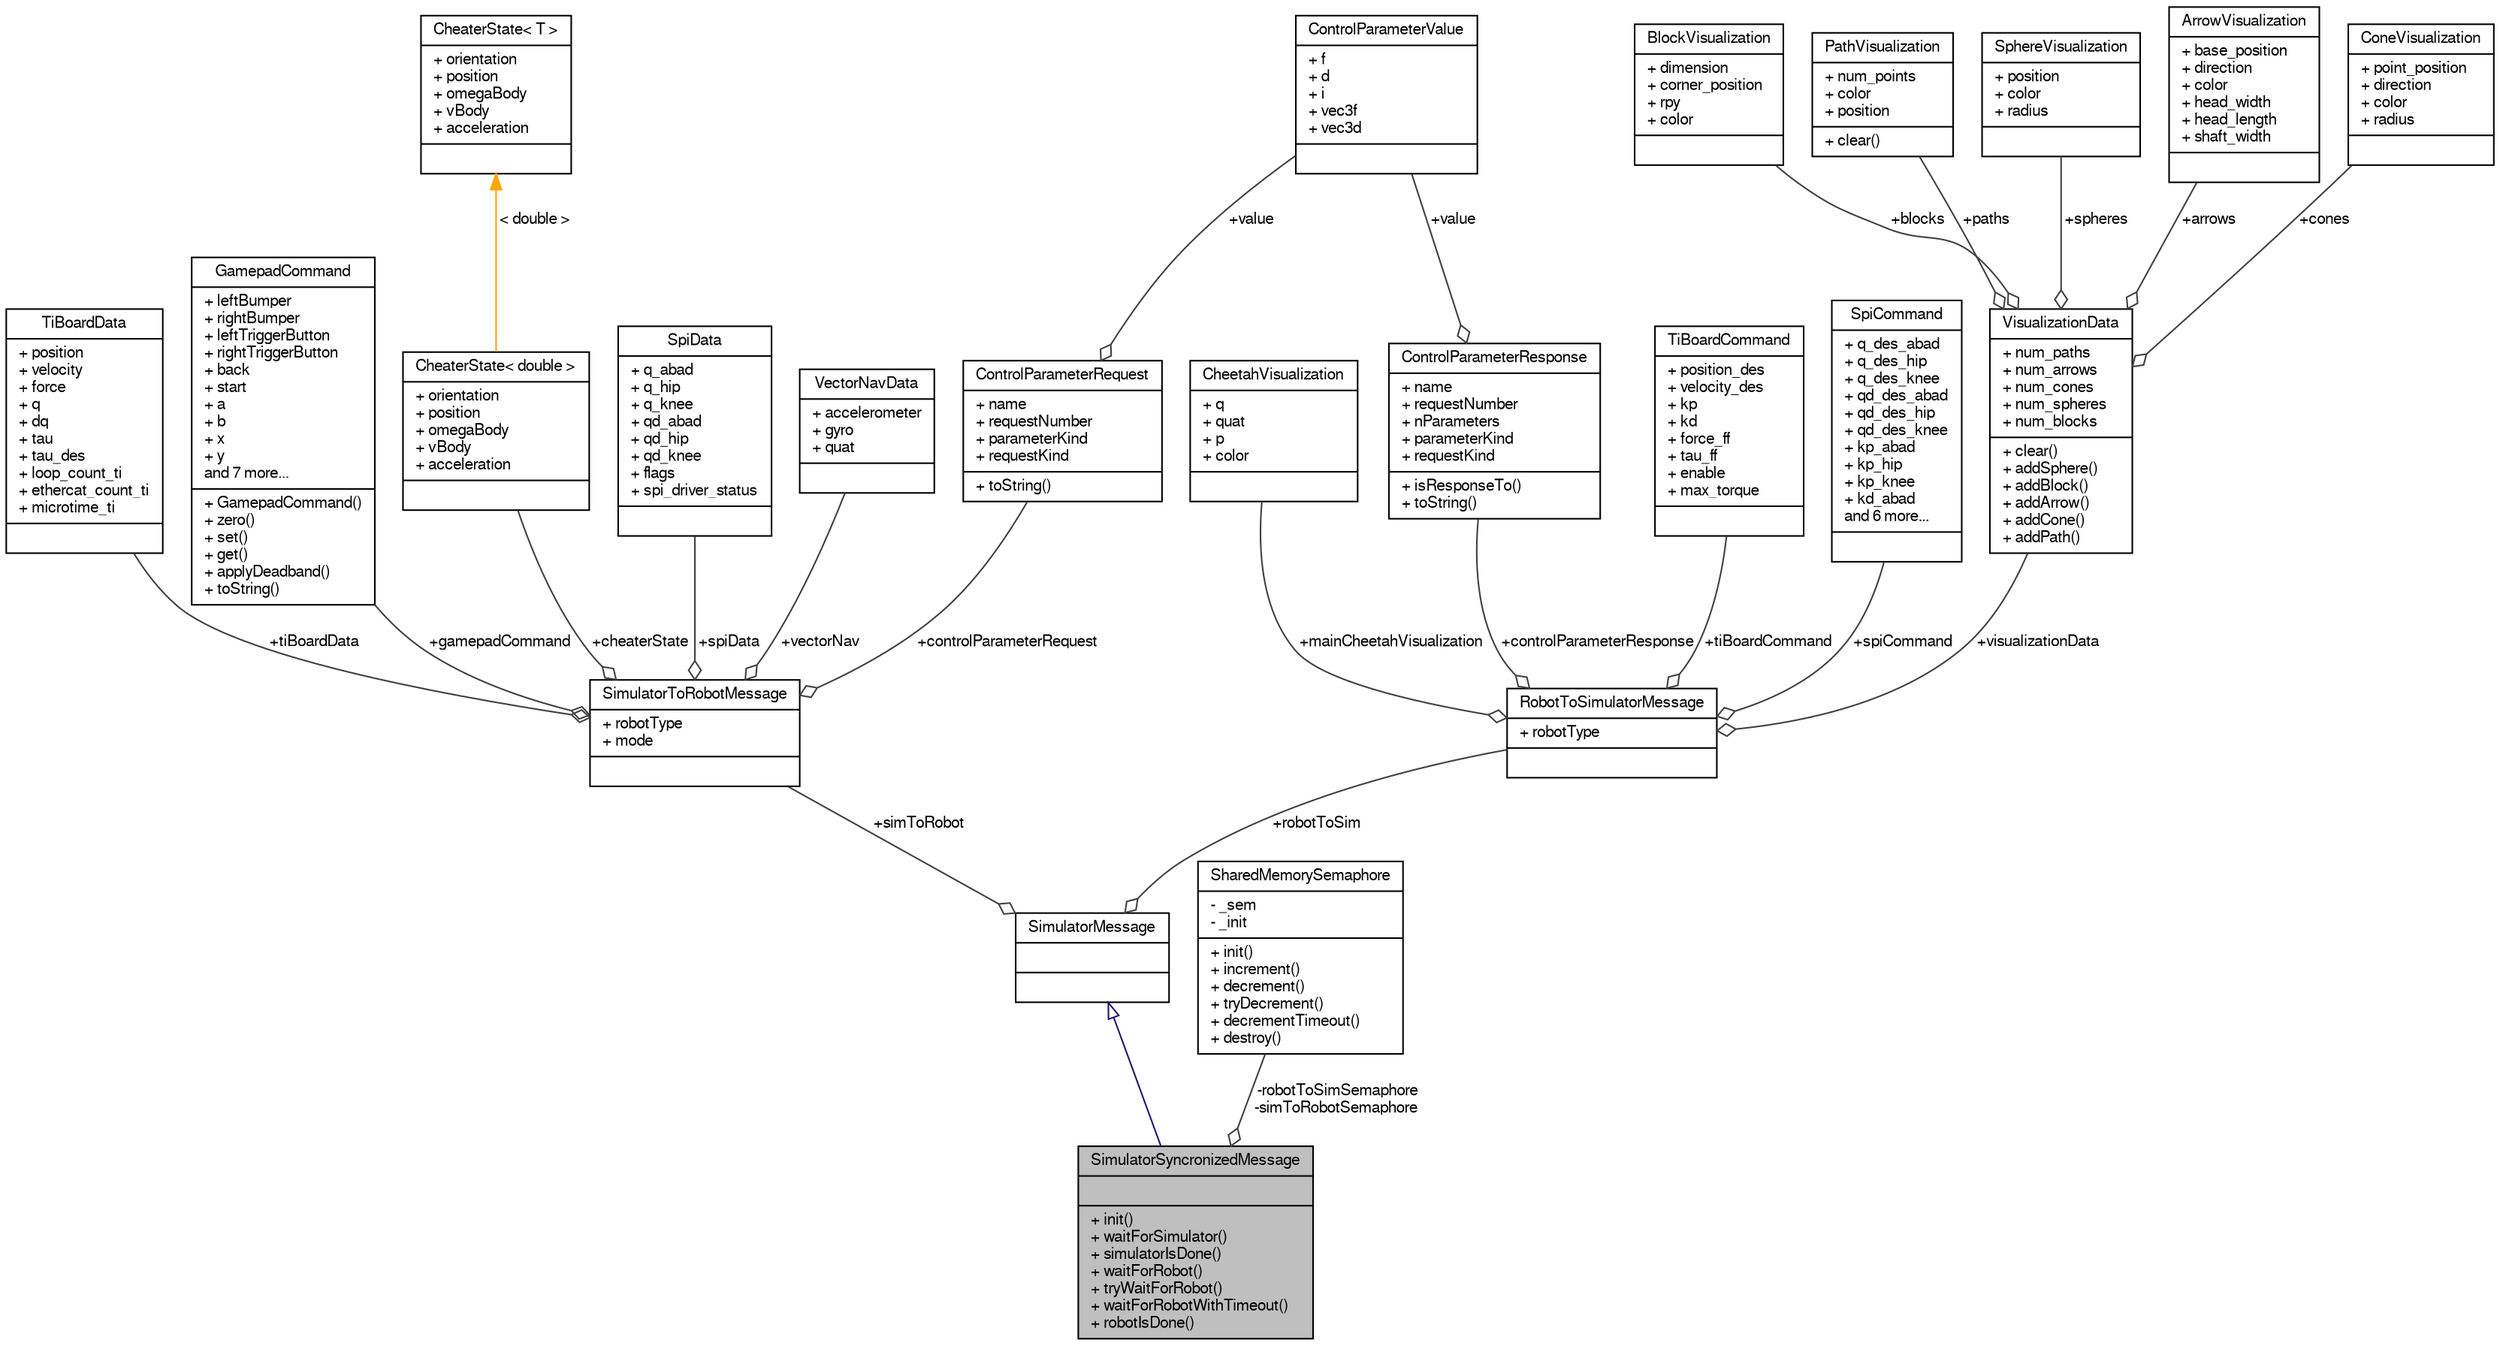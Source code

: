 digraph "SimulatorSyncronizedMessage"
{
  edge [fontname="FreeSans",fontsize="10",labelfontname="FreeSans",labelfontsize="10"];
  node [fontname="FreeSans",fontsize="10",shape=record];
  Node1 [label="{SimulatorSyncronizedMessage\n||+ init()\l+ waitForSimulator()\l+ simulatorIsDone()\l+ waitForRobot()\l+ tryWaitForRobot()\l+ waitForRobotWithTimeout()\l+ robotIsDone()\l}",height=0.2,width=0.4,color="black", fillcolor="grey75", style="filled", fontcolor="black"];
  Node2 -> Node1 [dir="back",color="midnightblue",fontsize="10",style="solid",arrowtail="onormal",fontname="FreeSans"];
  Node2 [label="{SimulatorMessage\n||}",height=0.2,width=0.4,color="black", fillcolor="white", style="filled",URL="$d6/d14/struct_simulator_message.html"];
  Node3 -> Node2 [color="grey25",fontsize="10",style="solid",label=" +robotToSim" ,arrowhead="odiamond",fontname="FreeSans"];
  Node3 [label="{RobotToSimulatorMessage\n|+ robotType\l|}",height=0.2,width=0.4,color="black", fillcolor="white", style="filled",URL="$df/dc1/struct_robot_to_simulator_message.html"];
  Node4 -> Node3 [color="grey25",fontsize="10",style="solid",label=" +controlParameterResponse" ,arrowhead="odiamond",fontname="FreeSans"];
  Node4 [label="{ControlParameterResponse\n|+ name\l+ requestNumber\l+ nParameters\l+ parameterKind\l+ requestKind\l|+ isResponseTo()\l+ toString()\l}",height=0.2,width=0.4,color="black", fillcolor="white", style="filled",URL="$d4/d34/struct_control_parameter_response.html"];
  Node5 -> Node4 [color="grey25",fontsize="10",style="solid",label=" +value" ,arrowhead="odiamond",fontname="FreeSans"];
  Node5 [label="{ControlParameterValue\n|+ f\l+ d\l+ i\l+ vec3f\l+ vec3d\l|}",height=0.2,width=0.4,color="black", fillcolor="white", style="filled",URL="$df/df2/union_control_parameter_value.html"];
  Node6 -> Node3 [color="grey25",fontsize="10",style="solid",label=" +mainCheetahVisualization" ,arrowhead="odiamond",fontname="FreeSans"];
  Node6 [label="{CheetahVisualization\n|+ q\l+ quat\l+ p\l+ color\l|}",height=0.2,width=0.4,color="black", fillcolor="white", style="filled",URL="$d0/d6d/struct_cheetah_visualization.html"];
  Node7 -> Node3 [color="grey25",fontsize="10",style="solid",label=" +visualizationData" ,arrowhead="odiamond",fontname="FreeSans"];
  Node7 [label="{VisualizationData\n|+ num_paths\l+ num_arrows\l+ num_cones\l+ num_spheres\l+ num_blocks\l|+ clear()\l+ addSphere()\l+ addBlock()\l+ addArrow()\l+ addCone()\l+ addPath()\l}",height=0.2,width=0.4,color="black", fillcolor="white", style="filled",URL="$d3/d60/struct_visualization_data.html"];
  Node8 -> Node7 [color="grey25",fontsize="10",style="solid",label=" +arrows" ,arrowhead="odiamond",fontname="FreeSans"];
  Node8 [label="{ArrowVisualization\n|+ base_position\l+ direction\l+ color\l+ head_width\l+ head_length\l+ shaft_width\l|}",height=0.2,width=0.4,color="black", fillcolor="white", style="filled",URL="$d4/d7b/struct_arrow_visualization.html"];
  Node9 -> Node7 [color="grey25",fontsize="10",style="solid",label=" +cones" ,arrowhead="odiamond",fontname="FreeSans"];
  Node9 [label="{ConeVisualization\n|+ point_position\l+ direction\l+ color\l+ radius\l|}",height=0.2,width=0.4,color="black", fillcolor="white", style="filled",URL="$df/da6/struct_cone_visualization.html"];
  Node10 -> Node7 [color="grey25",fontsize="10",style="solid",label=" +blocks" ,arrowhead="odiamond",fontname="FreeSans"];
  Node10 [label="{BlockVisualization\n|+ dimension\l+ corner_position\l+ rpy\l+ color\l|}",height=0.2,width=0.4,color="black", fillcolor="white", style="filled",URL="$d5/d38/struct_block_visualization.html"];
  Node11 -> Node7 [color="grey25",fontsize="10",style="solid",label=" +paths" ,arrowhead="odiamond",fontname="FreeSans"];
  Node11 [label="{PathVisualization\n|+ num_points\l+ color\l+ position\l|+ clear()\l}",height=0.2,width=0.4,color="black", fillcolor="white", style="filled",URL="$d1/d06/struct_path_visualization.html"];
  Node12 -> Node7 [color="grey25",fontsize="10",style="solid",label=" +spheres" ,arrowhead="odiamond",fontname="FreeSans"];
  Node12 [label="{SphereVisualization\n|+ position\l+ color\l+ radius\l|}",height=0.2,width=0.4,color="black", fillcolor="white", style="filled",URL="$d7/d94/struct_sphere_visualization.html"];
  Node13 -> Node3 [color="grey25",fontsize="10",style="solid",label=" +tiBoardCommand" ,arrowhead="odiamond",fontname="FreeSans"];
  Node13 [label="{TiBoardCommand\n|+ position_des\l+ velocity_des\l+ kp\l+ kd\l+ force_ff\l+ tau_ff\l+ enable\l+ max_torque\l|}",height=0.2,width=0.4,color="black", fillcolor="white", style="filled",URL="$d8/d03/struct_ti_board_command.html"];
  Node14 -> Node3 [color="grey25",fontsize="10",style="solid",label=" +spiCommand" ,arrowhead="odiamond",fontname="FreeSans"];
  Node14 [label="{SpiCommand\n|+ q_des_abad\l+ q_des_hip\l+ q_des_knee\l+ qd_des_abad\l+ qd_des_hip\l+ qd_des_knee\l+ kp_abad\l+ kp_hip\l+ kp_knee\l+ kd_abad\land 6 more...\l|}",height=0.2,width=0.4,color="black", fillcolor="white", style="filled",URL="$d0/ddd/struct_spi_command.html"];
  Node15 -> Node2 [color="grey25",fontsize="10",style="solid",label=" +simToRobot" ,arrowhead="odiamond",fontname="FreeSans"];
  Node15 [label="{SimulatorToRobotMessage\n|+ robotType\l+ mode\l|}",height=0.2,width=0.4,color="black", fillcolor="white", style="filled",URL="$da/d43/struct_simulator_to_robot_message.html"];
  Node16 -> Node15 [color="grey25",fontsize="10",style="solid",label=" +spiData" ,arrowhead="odiamond",fontname="FreeSans"];
  Node16 [label="{SpiData\n|+ q_abad\l+ q_hip\l+ q_knee\l+ qd_abad\l+ qd_hip\l+ qd_knee\l+ flags\l+ spi_driver_status\l|}",height=0.2,width=0.4,color="black", fillcolor="white", style="filled",URL="$d5/d09/struct_spi_data.html"];
  Node17 -> Node15 [color="grey25",fontsize="10",style="solid",label=" +vectorNav" ,arrowhead="odiamond",fontname="FreeSans"];
  Node17 [label="{VectorNavData\n|+ accelerometer\l+ gyro\l+ quat\l|}",height=0.2,width=0.4,color="black", fillcolor="white", style="filled",URL="$df/d06/struct_vector_nav_data.html"];
  Node18 -> Node15 [color="grey25",fontsize="10",style="solid",label=" +cheaterState" ,arrowhead="odiamond",fontname="FreeSans"];
  Node18 [label="{CheaterState\< double \>\n|+ orientation\l+ position\l+ omegaBody\l+ vBody\l+ acceleration\l|}",height=0.2,width=0.4,color="black", fillcolor="white", style="filled",URL="$d2/d3e/struct_cheater_state.html"];
  Node19 -> Node18 [dir="back",color="orange",fontsize="10",style="solid",label=" \< double \>" ,fontname="FreeSans"];
  Node19 [label="{CheaterState\< T \>\n|+ orientation\l+ position\l+ omegaBody\l+ vBody\l+ acceleration\l|}",height=0.2,width=0.4,color="black", fillcolor="white", style="filled",URL="$d2/d3e/struct_cheater_state.html"];
  Node20 -> Node15 [color="grey25",fontsize="10",style="solid",label=" +controlParameterRequest" ,arrowhead="odiamond",fontname="FreeSans"];
  Node20 [label="{ControlParameterRequest\n|+ name\l+ requestNumber\l+ parameterKind\l+ requestKind\l|+ toString()\l}",height=0.2,width=0.4,color="black", fillcolor="white", style="filled",URL="$d6/d6d/struct_control_parameter_request.html"];
  Node5 -> Node20 [color="grey25",fontsize="10",style="solid",label=" +value" ,arrowhead="odiamond",fontname="FreeSans"];
  Node21 -> Node15 [color="grey25",fontsize="10",style="solid",label=" +tiBoardData" ,arrowhead="odiamond",fontname="FreeSans"];
  Node21 [label="{TiBoardData\n|+ position\l+ velocity\l+ force\l+ q\l+ dq\l+ tau\l+ tau_des\l+ loop_count_ti\l+ ethercat_count_ti\l+ microtime_ti\l|}",height=0.2,width=0.4,color="black", fillcolor="white", style="filled",URL="$de/de1/struct_ti_board_data.html"];
  Node22 -> Node15 [color="grey25",fontsize="10",style="solid",label=" +gamepadCommand" ,arrowhead="odiamond",fontname="FreeSans"];
  Node22 [label="{GamepadCommand\n|+ leftBumper\l+ rightBumper\l+ leftTriggerButton\l+ rightTriggerButton\l+ back\l+ start\l+ a\l+ b\l+ x\l+ y\land 7 more...\l|+ GamepadCommand()\l+ zero()\l+ set()\l+ get()\l+ applyDeadband()\l+ toString()\l}",height=0.2,width=0.4,color="black", fillcolor="white", style="filled",URL="$d4/d51/struct_gamepad_command.html"];
  Node23 -> Node1 [color="grey25",fontsize="10",style="solid",label=" -robotToSimSemaphore\n-simToRobotSemaphore" ,arrowhead="odiamond",fontname="FreeSans"];
  Node23 [label="{SharedMemorySemaphore\n|- _sem\l- _init\l|+ init()\l+ increment()\l+ decrement()\l+ tryDecrement()\l+ decrementTimeout()\l+ destroy()\l}",height=0.2,width=0.4,color="black", fillcolor="white", style="filled",URL="$db/d41/class_shared_memory_semaphore.html"];
}
